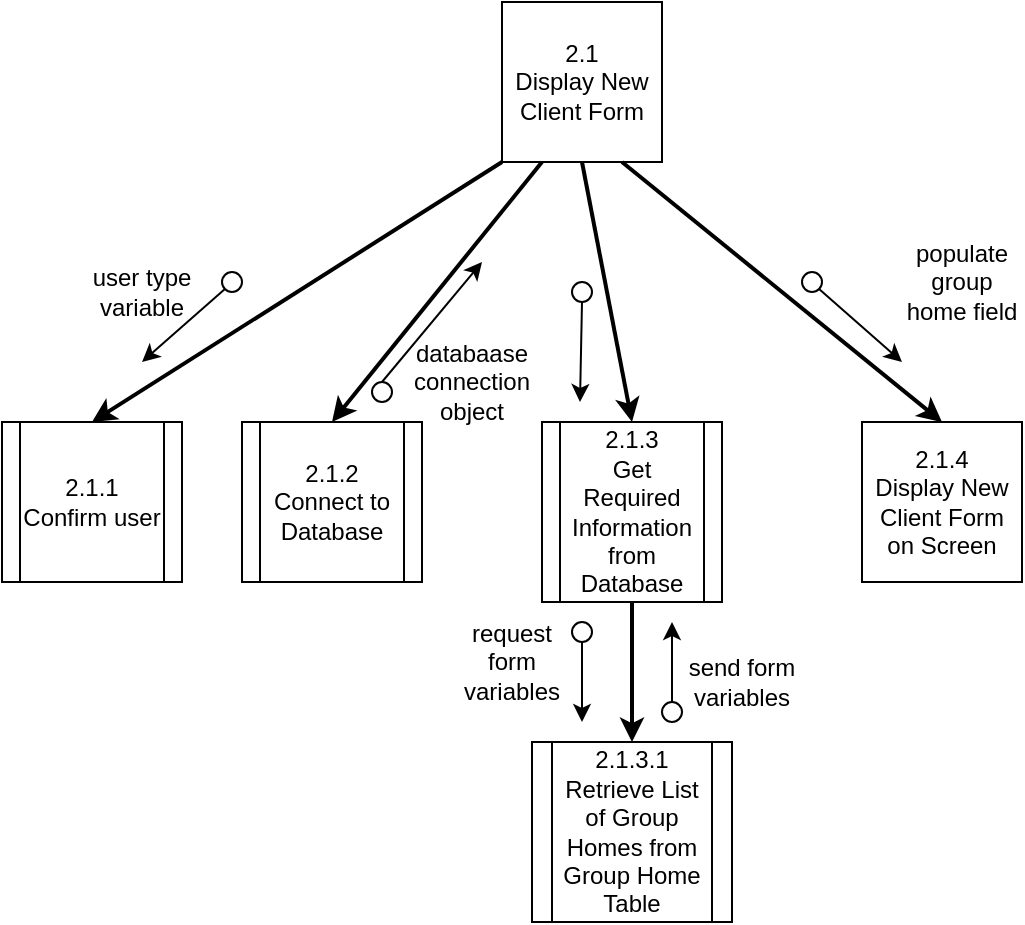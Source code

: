 <mxfile version="12.7.0" type="github" pages="2">
  <diagram id="vJPUer5MD2CjxXL3Lmdu" name="2.1: Display New Client Form">
    <mxGraphModel dx="412" dy="440" grid="1" gridSize="10" guides="1" tooltips="1" connect="1" arrows="1" fold="1" page="1" pageScale="1" pageWidth="850" pageHeight="1100" math="0" shadow="0">
      <root>
        <mxCell id="0"/>
        <mxCell id="1" parent="0"/>
        <mxCell id="J3k24d4XHYHLtLyoWLFU-1" value="2.1&lt;br&gt;Display New Client Form" style="whiteSpace=wrap;html=1;aspect=fixed;" parent="1" vertex="1">
          <mxGeometry x="350" y="50" width="80" height="80" as="geometry"/>
        </mxCell>
        <mxCell id="J3k24d4XHYHLtLyoWLFU-3" value="2.1.4&lt;br&gt;Display New Client Form on Screen" style="whiteSpace=wrap;html=1;aspect=fixed;" parent="1" vertex="1">
          <mxGeometry x="530" y="260" width="80" height="80" as="geometry"/>
        </mxCell>
        <mxCell id="J3k24d4XHYHLtLyoWLFU-5" value="" style="endArrow=classic;html=1;exitX=0.75;exitY=1;exitDx=0;exitDy=0;strokeWidth=2;entryX=0.5;entryY=0;entryDx=0;entryDy=0;" parent="1" source="J3k24d4XHYHLtLyoWLFU-1" target="J3k24d4XHYHLtLyoWLFU-3" edge="1">
          <mxGeometry width="50" height="50" relative="1" as="geometry">
            <mxPoint x="490" y="220" as="sourcePoint"/>
            <mxPoint x="515" y="250" as="targetPoint"/>
          </mxGeometry>
        </mxCell>
        <mxCell id="J3k24d4XHYHLtLyoWLFU-18" value="" style="endArrow=classic;html=1;strokeWidth=2;entryX=0.5;entryY=0;entryDx=0;entryDy=0;exitX=0.5;exitY=1;exitDx=0;exitDy=0;" parent="1" source="J3k24d4XHYHLtLyoWLFU-1" target="J3k24d4XHYHLtLyoWLFU-21" edge="1">
          <mxGeometry width="50" height="50" relative="1" as="geometry">
            <mxPoint x="410" y="130" as="sourcePoint"/>
            <mxPoint x="450" y="250" as="targetPoint"/>
          </mxGeometry>
        </mxCell>
        <mxCell id="J3k24d4XHYHLtLyoWLFU-19" value="2.1.3.1&lt;br&gt;Retrieve List of Group Homes from Group Home Table" style="shape=process;whiteSpace=wrap;html=1;backgroundOutline=1;" parent="1" vertex="1">
          <mxGeometry x="365" y="420" width="100" height="90" as="geometry"/>
        </mxCell>
        <mxCell id="J3k24d4XHYHLtLyoWLFU-20" value="" style="endArrow=classic;html=1;strokeWidth=2;entryX=0.5;entryY=0;entryDx=0;entryDy=0;exitX=0.5;exitY=1;exitDx=0;exitDy=0;" parent="1" source="J3k24d4XHYHLtLyoWLFU-21" target="J3k24d4XHYHLtLyoWLFU-19" edge="1">
          <mxGeometry width="50" height="50" relative="1" as="geometry">
            <mxPoint x="520" y="340" as="sourcePoint"/>
            <mxPoint x="625" y="432.5" as="targetPoint"/>
          </mxGeometry>
        </mxCell>
        <mxCell id="J3k24d4XHYHLtLyoWLFU-21" value="2.1.3&lt;br&gt;Get Required Information from Database" style="shape=process;whiteSpace=wrap;html=1;backgroundOutline=1;" parent="1" vertex="1">
          <mxGeometry x="370" y="260" width="90" height="90" as="geometry"/>
        </mxCell>
        <mxCell id="J3k24d4XHYHLtLyoWLFU-24" value="2.1.2&lt;br&gt;Connect to Database" style="shape=process;whiteSpace=wrap;html=1;backgroundOutline=1;" parent="1" vertex="1">
          <mxGeometry x="220" y="260" width="90" height="80" as="geometry"/>
        </mxCell>
        <mxCell id="J3k24d4XHYHLtLyoWLFU-25" value="" style="endArrow=classic;html=1;strokeWidth=2;entryX=0.5;entryY=0;entryDx=0;entryDy=0;exitX=0.25;exitY=1;exitDx=0;exitDy=0;" parent="1" source="J3k24d4XHYHLtLyoWLFU-1" target="J3k24d4XHYHLtLyoWLFU-24" edge="1">
          <mxGeometry width="50" height="50" relative="1" as="geometry">
            <mxPoint x="307.5" y="130" as="sourcePoint"/>
            <mxPoint x="472.5" y="250" as="targetPoint"/>
          </mxGeometry>
        </mxCell>
        <mxCell id="L90MoupS-Xo4SK0wd8p--1" value="2.1.1&lt;br&gt;Confirm user" style="shape=process;whiteSpace=wrap;html=1;backgroundOutline=1;" vertex="1" parent="1">
          <mxGeometry x="100" y="260" width="90" height="80" as="geometry"/>
        </mxCell>
        <mxCell id="L90MoupS-Xo4SK0wd8p--2" value="" style="endArrow=classic;html=1;strokeWidth=2;entryX=0.5;entryY=0;entryDx=0;entryDy=0;exitX=0;exitY=1;exitDx=0;exitDy=0;" edge="1" parent="1" source="J3k24d4XHYHLtLyoWLFU-1" target="L90MoupS-Xo4SK0wd8p--1">
          <mxGeometry width="50" height="50" relative="1" as="geometry">
            <mxPoint x="350" y="130" as="sourcePoint"/>
            <mxPoint x="405" y="250" as="targetPoint"/>
          </mxGeometry>
        </mxCell>
        <mxCell id="FfGg4vnx21Kcao45wOE4-1" value="" style="endArrow=classic;html=1;exitX=0;exitY=1;exitDx=0;exitDy=0;" edge="1" parent="1" source="FfGg4vnx21Kcao45wOE4-2">
          <mxGeometry width="50" height="50" relative="1" as="geometry">
            <mxPoint x="185" y="280" as="sourcePoint"/>
            <mxPoint x="170" y="230" as="targetPoint"/>
          </mxGeometry>
        </mxCell>
        <mxCell id="FfGg4vnx21Kcao45wOE4-2" value="" style="ellipse;whiteSpace=wrap;html=1;aspect=fixed;fillColor=#FFFFFF;" vertex="1" parent="1">
          <mxGeometry x="210" y="185" width="10" height="10" as="geometry"/>
        </mxCell>
        <mxCell id="FfGg4vnx21Kcao45wOE4-9" value="user type variable" style="text;html=1;strokeColor=none;fillColor=none;align=center;verticalAlign=middle;whiteSpace=wrap;rounded=0;" vertex="1" parent="1">
          <mxGeometry x="140" y="185" width="60" height="20" as="geometry"/>
        </mxCell>
        <mxCell id="FfGg4vnx21Kcao45wOE4-17" value="" style="endArrow=classic;html=1;exitX=0.5;exitY=0;exitDx=0;exitDy=0;" edge="1" parent="1" source="FfGg4vnx21Kcao45wOE4-18">
          <mxGeometry width="50" height="50" relative="1" as="geometry">
            <mxPoint x="205" y="300" as="sourcePoint"/>
            <mxPoint x="340" y="180" as="targetPoint"/>
            <Array as="points"/>
          </mxGeometry>
        </mxCell>
        <mxCell id="FfGg4vnx21Kcao45wOE4-18" value="" style="ellipse;whiteSpace=wrap;html=1;aspect=fixed;fillColor=#FFFFFF;" vertex="1" parent="1">
          <mxGeometry x="285" y="240" width="10" height="10" as="geometry"/>
        </mxCell>
        <mxCell id="FfGg4vnx21Kcao45wOE4-24" value="databaase connection object" style="text;html=1;strokeColor=none;fillColor=none;align=center;verticalAlign=middle;whiteSpace=wrap;rounded=0;" vertex="1" parent="1">
          <mxGeometry x="305" y="230" width="60" height="20" as="geometry"/>
        </mxCell>
        <mxCell id="FfGg4vnx21Kcao45wOE4-25" value="" style="endArrow=classic;html=1;exitX=0.5;exitY=1;exitDx=0;exitDy=0;" edge="1" parent="1" source="FfGg4vnx21Kcao45wOE4-26">
          <mxGeometry width="50" height="50" relative="1" as="geometry">
            <mxPoint x="380" y="200" as="sourcePoint"/>
            <mxPoint x="389" y="250" as="targetPoint"/>
          </mxGeometry>
        </mxCell>
        <mxCell id="FfGg4vnx21Kcao45wOE4-26" value="" style="ellipse;whiteSpace=wrap;html=1;aspect=fixed;fillColor=#FFFFFF;" vertex="1" parent="1">
          <mxGeometry x="385" y="190" width="10" height="10" as="geometry"/>
        </mxCell>
        <mxCell id="FfGg4vnx21Kcao45wOE4-28" value="" style="endArrow=classic;html=1;exitX=0.5;exitY=1;exitDx=0;exitDy=0;" edge="1" parent="1" source="FfGg4vnx21Kcao45wOE4-29">
          <mxGeometry width="50" height="50" relative="1" as="geometry">
            <mxPoint x="390" y="210" as="sourcePoint"/>
            <mxPoint x="435" y="360" as="targetPoint"/>
          </mxGeometry>
        </mxCell>
        <mxCell id="FfGg4vnx21Kcao45wOE4-29" value="" style="ellipse;whiteSpace=wrap;html=1;aspect=fixed;fillColor=#FFFFFF;" vertex="1" parent="1">
          <mxGeometry x="430" y="400" width="10" height="10" as="geometry"/>
        </mxCell>
        <mxCell id="FfGg4vnx21Kcao45wOE4-30" value="" style="endArrow=classic;html=1;exitX=0.5;exitY=1;exitDx=0;exitDy=0;" edge="1" parent="1" source="FfGg4vnx21Kcao45wOE4-31">
          <mxGeometry width="50" height="50" relative="1" as="geometry">
            <mxPoint x="400" y="220" as="sourcePoint"/>
            <mxPoint x="390" y="410" as="targetPoint"/>
          </mxGeometry>
        </mxCell>
        <mxCell id="FfGg4vnx21Kcao45wOE4-31" value="" style="ellipse;whiteSpace=wrap;html=1;aspect=fixed;fillColor=#FFFFFF;" vertex="1" parent="1">
          <mxGeometry x="385" y="360" width="10" height="10" as="geometry"/>
        </mxCell>
        <mxCell id="U_SsDiiy-FIiLgF1zl7--1" value="request form variables" style="text;html=1;strokeColor=none;fillColor=none;align=center;verticalAlign=middle;whiteSpace=wrap;rounded=0;" vertex="1" parent="1">
          <mxGeometry x="325" y="380" width="60" as="geometry"/>
        </mxCell>
        <mxCell id="U_SsDiiy-FIiLgF1zl7--2" value="send form variables" style="text;html=1;strokeColor=none;fillColor=none;align=center;verticalAlign=middle;whiteSpace=wrap;rounded=0;" vertex="1" parent="1">
          <mxGeometry x="440" y="390" width="60" as="geometry"/>
        </mxCell>
        <mxCell id="U_SsDiiy-FIiLgF1zl7--3" value="" style="endArrow=classic;html=1;exitX=1;exitY=1;exitDx=0;exitDy=0;" edge="1" parent="1" source="U_SsDiiy-FIiLgF1zl7--4">
          <mxGeometry width="50" height="50" relative="1" as="geometry">
            <mxPoint x="460" y="180" as="sourcePoint"/>
            <mxPoint x="550" y="230" as="targetPoint"/>
          </mxGeometry>
        </mxCell>
        <mxCell id="U_SsDiiy-FIiLgF1zl7--4" value="" style="ellipse;whiteSpace=wrap;html=1;aspect=fixed;fillColor=#FFFFFF;" vertex="1" parent="1">
          <mxGeometry x="500" y="185" width="10" height="10" as="geometry"/>
        </mxCell>
        <mxCell id="U_SsDiiy-FIiLgF1zl7--6" value="populate group home field" style="text;html=1;strokeColor=none;fillColor=none;align=center;verticalAlign=middle;whiteSpace=wrap;rounded=0;" vertex="1" parent="1">
          <mxGeometry x="550" y="180" width="60" height="20" as="geometry"/>
        </mxCell>
      </root>
    </mxGraphModel>
  </diagram>
  <diagram id="nISazEQw0b3gAjmlYJ5J" name="2.2: Add Client Info to Client Table">
    <mxGraphModel dx="700" dy="748" grid="1" gridSize="10" guides="1" tooltips="1" connect="1" arrows="1" fold="1" page="1" pageScale="1" pageWidth="850" pageHeight="1100" math="0" shadow="0">
      <root>
        <mxCell id="TApKO4t_a85Z9XOLjcWy-0"/>
        <mxCell id="TApKO4t_a85Z9XOLjcWy-1" parent="TApKO4t_a85Z9XOLjcWy-0"/>
        <mxCell id="TApKO4t_a85Z9XOLjcWy-2" value="2.2&lt;br&gt;Add Client Info Into&amp;nbsp; Client Table" style="whiteSpace=wrap;html=1;aspect=fixed;" parent="TApKO4t_a85Z9XOLjcWy-1" vertex="1">
          <mxGeometry x="420" y="70" width="80" height="80" as="geometry"/>
        </mxCell>
        <mxCell id="TApKO4t_a85Z9XOLjcWy-3" value="" style="endArrow=classic;html=1;exitX=0.25;exitY=1;exitDx=0;exitDy=0;entryX=0.5;entryY=0;entryDx=0;entryDy=0;strokeWidth=2;" parent="TApKO4t_a85Z9XOLjcWy-1" source="TApKO4t_a85Z9XOLjcWy-2" target="TApKO4t_a85Z9XOLjcWy-4" edge="1">
          <mxGeometry width="50" height="50" relative="1" as="geometry">
            <mxPoint x="310" y="190" as="sourcePoint"/>
            <mxPoint x="160" y="270" as="targetPoint"/>
          </mxGeometry>
        </mxCell>
        <mxCell id="TApKO4t_a85Z9XOLjcWy-4" value="&lt;span style=&quot;white-space: normal&quot;&gt;2.2.1&lt;br&gt;&lt;/span&gt;Retrieve Submitted Form Data" style="shape=process;whiteSpace=wrap;html=1;backgroundOutline=1;" parent="TApKO4t_a85Z9XOLjcWy-1" vertex="1">
          <mxGeometry x="220" y="370" width="90" height="80" as="geometry"/>
        </mxCell>
        <mxCell id="TApKO4t_a85Z9XOLjcWy-5" value="&lt;span style=&quot;white-space: normal&quot;&gt;2.2.2&lt;br&gt;&lt;/span&gt;Verify Submitted Form Data" style="shape=process;whiteSpace=wrap;html=1;backgroundOutline=1;" parent="TApKO4t_a85Z9XOLjcWy-1" vertex="1">
          <mxGeometry x="415" y="370" width="90" height="80" as="geometry"/>
        </mxCell>
        <mxCell id="TApKO4t_a85Z9XOLjcWy-6" value="" style="endArrow=classic;html=1;exitX=0.5;exitY=1;exitDx=0;exitDy=0;entryX=0.5;entryY=0;entryDx=0;entryDy=0;strokeWidth=2;" parent="TApKO4t_a85Z9XOLjcWy-1" source="TApKO4t_a85Z9XOLjcWy-2" target="TApKO4t_a85Z9XOLjcWy-5" edge="1">
          <mxGeometry width="50" height="50" relative="1" as="geometry">
            <mxPoint x="467.5" y="170" as="sourcePoint"/>
            <mxPoint x="262.5" y="290" as="targetPoint"/>
          </mxGeometry>
        </mxCell>
        <mxCell id="TApKO4t_a85Z9XOLjcWy-7" value="" style="endArrow=classic;html=1;strokeWidth=2;entryX=0.5;entryY=0;entryDx=0;entryDy=0;exitX=0.75;exitY=1;exitDx=0;exitDy=0;" parent="TApKO4t_a85Z9XOLjcWy-1" source="TApKO4t_a85Z9XOLjcWy-2" target="TApKO4t_a85Z9XOLjcWy-8" edge="1">
          <mxGeometry width="50" height="50" relative="1" as="geometry">
            <mxPoint x="480" y="130" as="sourcePoint"/>
            <mxPoint x="560" y="270" as="targetPoint"/>
          </mxGeometry>
        </mxCell>
        <mxCell id="TApKO4t_a85Z9XOLjcWy-8" value="2.2.3&lt;br&gt;Insert Submitted Form Data Into Client Table" style="whiteSpace=wrap;html=1;aspect=fixed;" parent="TApKO4t_a85Z9XOLjcWy-1" vertex="1">
          <mxGeometry x="640" y="370" width="90" height="90" as="geometry"/>
        </mxCell>
        <mxCell id="TApKO4t_a85Z9XOLjcWy-9" value="" style="endArrow=classic;html=1;curved=1;" parent="TApKO4t_a85Z9XOLjcWy-1" edge="1">
          <mxGeometry width="50" height="50" relative="1" as="geometry">
            <mxPoint x="455" y="150.0" as="sourcePoint"/>
            <mxPoint x="430" y="150" as="targetPoint"/>
            <Array as="points">
              <mxPoint x="490" y="160"/>
              <mxPoint x="470" y="180"/>
              <mxPoint x="410" y="180"/>
              <mxPoint x="400" y="160"/>
            </Array>
          </mxGeometry>
        </mxCell>
        <mxCell id="sJTGA609bL16oyhqA8fa-2" value="" style="endArrow=classic;html=1;exitX=1;exitY=1;exitDx=0;exitDy=0;" edge="1" parent="TApKO4t_a85Z9XOLjcWy-1" source="sJTGA609bL16oyhqA8fa-3">
          <mxGeometry width="50" height="50" relative="1" as="geometry">
            <mxPoint x="195" y="290" as="sourcePoint"/>
            <mxPoint x="640" y="350" as="targetPoint"/>
          </mxGeometry>
        </mxCell>
        <mxCell id="sJTGA609bL16oyhqA8fa-3" value="" style="ellipse;whiteSpace=wrap;html=1;aspect=fixed;fillColor=#FFFFFF;" vertex="1" parent="TApKO4t_a85Z9XOLjcWy-1">
          <mxGeometry x="590" y="290" width="10" height="10" as="geometry"/>
        </mxCell>
        <mxCell id="sJTGA609bL16oyhqA8fa-4" value="" style="endArrow=classic;html=1;exitX=0.5;exitY=0;exitDx=0;exitDy=0;" edge="1" parent="TApKO4t_a85Z9XOLjcWy-1" source="sJTGA609bL16oyhqA8fa-5">
          <mxGeometry width="50" height="50" relative="1" as="geometry">
            <mxPoint x="205" y="300" as="sourcePoint"/>
            <mxPoint x="475" y="240" as="targetPoint"/>
          </mxGeometry>
        </mxCell>
        <mxCell id="sJTGA609bL16oyhqA8fa-5" value="" style="ellipse;whiteSpace=wrap;html=1;aspect=fixed;fillColor=#FFFFFF;" vertex="1" parent="TApKO4t_a85Z9XOLjcWy-1">
          <mxGeometry x="470" y="290" width="10" height="10" as="geometry"/>
        </mxCell>
        <mxCell id="sJTGA609bL16oyhqA8fa-6" value="" style="endArrow=classic;html=1;exitX=0.5;exitY=1;exitDx=0;exitDy=0;" edge="1" parent="TApKO4t_a85Z9XOLjcWy-1" source="sJTGA609bL16oyhqA8fa-7">
          <mxGeometry width="50" height="50" relative="1" as="geometry">
            <mxPoint x="215" y="310" as="sourcePoint"/>
            <mxPoint x="445" y="300" as="targetPoint"/>
          </mxGeometry>
        </mxCell>
        <mxCell id="sJTGA609bL16oyhqA8fa-7" value="" style="ellipse;whiteSpace=wrap;html=1;aspect=fixed;fillColor=#FFFFFF;" vertex="1" parent="TApKO4t_a85Z9XOLjcWy-1">
          <mxGeometry x="440" y="240" width="10" height="10" as="geometry"/>
        </mxCell>
        <mxCell id="sJTGA609bL16oyhqA8fa-8" value="" style="endArrow=classic;html=1;exitX=0;exitY=1;exitDx=0;exitDy=0;" edge="1" parent="TApKO4t_a85Z9XOLjcWy-1" source="sJTGA609bL16oyhqA8fa-9">
          <mxGeometry width="50" height="50" relative="1" as="geometry">
            <mxPoint x="225" y="320" as="sourcePoint"/>
            <mxPoint x="360" y="280" as="targetPoint"/>
          </mxGeometry>
        </mxCell>
        <mxCell id="sJTGA609bL16oyhqA8fa-9" value="" style="ellipse;whiteSpace=wrap;html=1;aspect=fixed;fillColor=#FFFFFF;" vertex="1" parent="TApKO4t_a85Z9XOLjcWy-1">
          <mxGeometry x="310" y="330" width="10" height="10" as="geometry"/>
        </mxCell>
        <mxCell id="sJTGA609bL16oyhqA8fa-25" value="Text" style="text;html=1;strokeColor=none;fillColor=none;align=center;verticalAlign=middle;whiteSpace=wrap;rounded=0;" vertex="1" parent="TApKO4t_a85Z9XOLjcWy-1">
          <mxGeometry x="350" y="310" width="60" height="20" as="geometry"/>
        </mxCell>
        <mxCell id="sJTGA609bL16oyhqA8fa-26" value="Text" style="text;html=1;strokeColor=none;fillColor=none;align=center;verticalAlign=middle;whiteSpace=wrap;rounded=0;" vertex="1" parent="TApKO4t_a85Z9XOLjcWy-1">
          <mxGeometry x="480" y="240" width="60" height="20" as="geometry"/>
        </mxCell>
        <mxCell id="sJTGA609bL16oyhqA8fa-27" value="Text" style="text;html=1;strokeColor=none;fillColor=none;align=center;verticalAlign=middle;whiteSpace=wrap;rounded=0;" vertex="1" parent="TApKO4t_a85Z9XOLjcWy-1">
          <mxGeometry x="380" y="235" width="60" height="20" as="geometry"/>
        </mxCell>
        <mxCell id="sJTGA609bL16oyhqA8fa-28" value="Text" style="text;html=1;strokeColor=none;fillColor=none;align=center;verticalAlign=middle;whiteSpace=wrap;rounded=0;" vertex="1" parent="TApKO4t_a85Z9XOLjcWy-1">
          <mxGeometry x="560" y="330" width="60" height="20" as="geometry"/>
        </mxCell>
      </root>
    </mxGraphModel>
  </diagram>
</mxfile>
